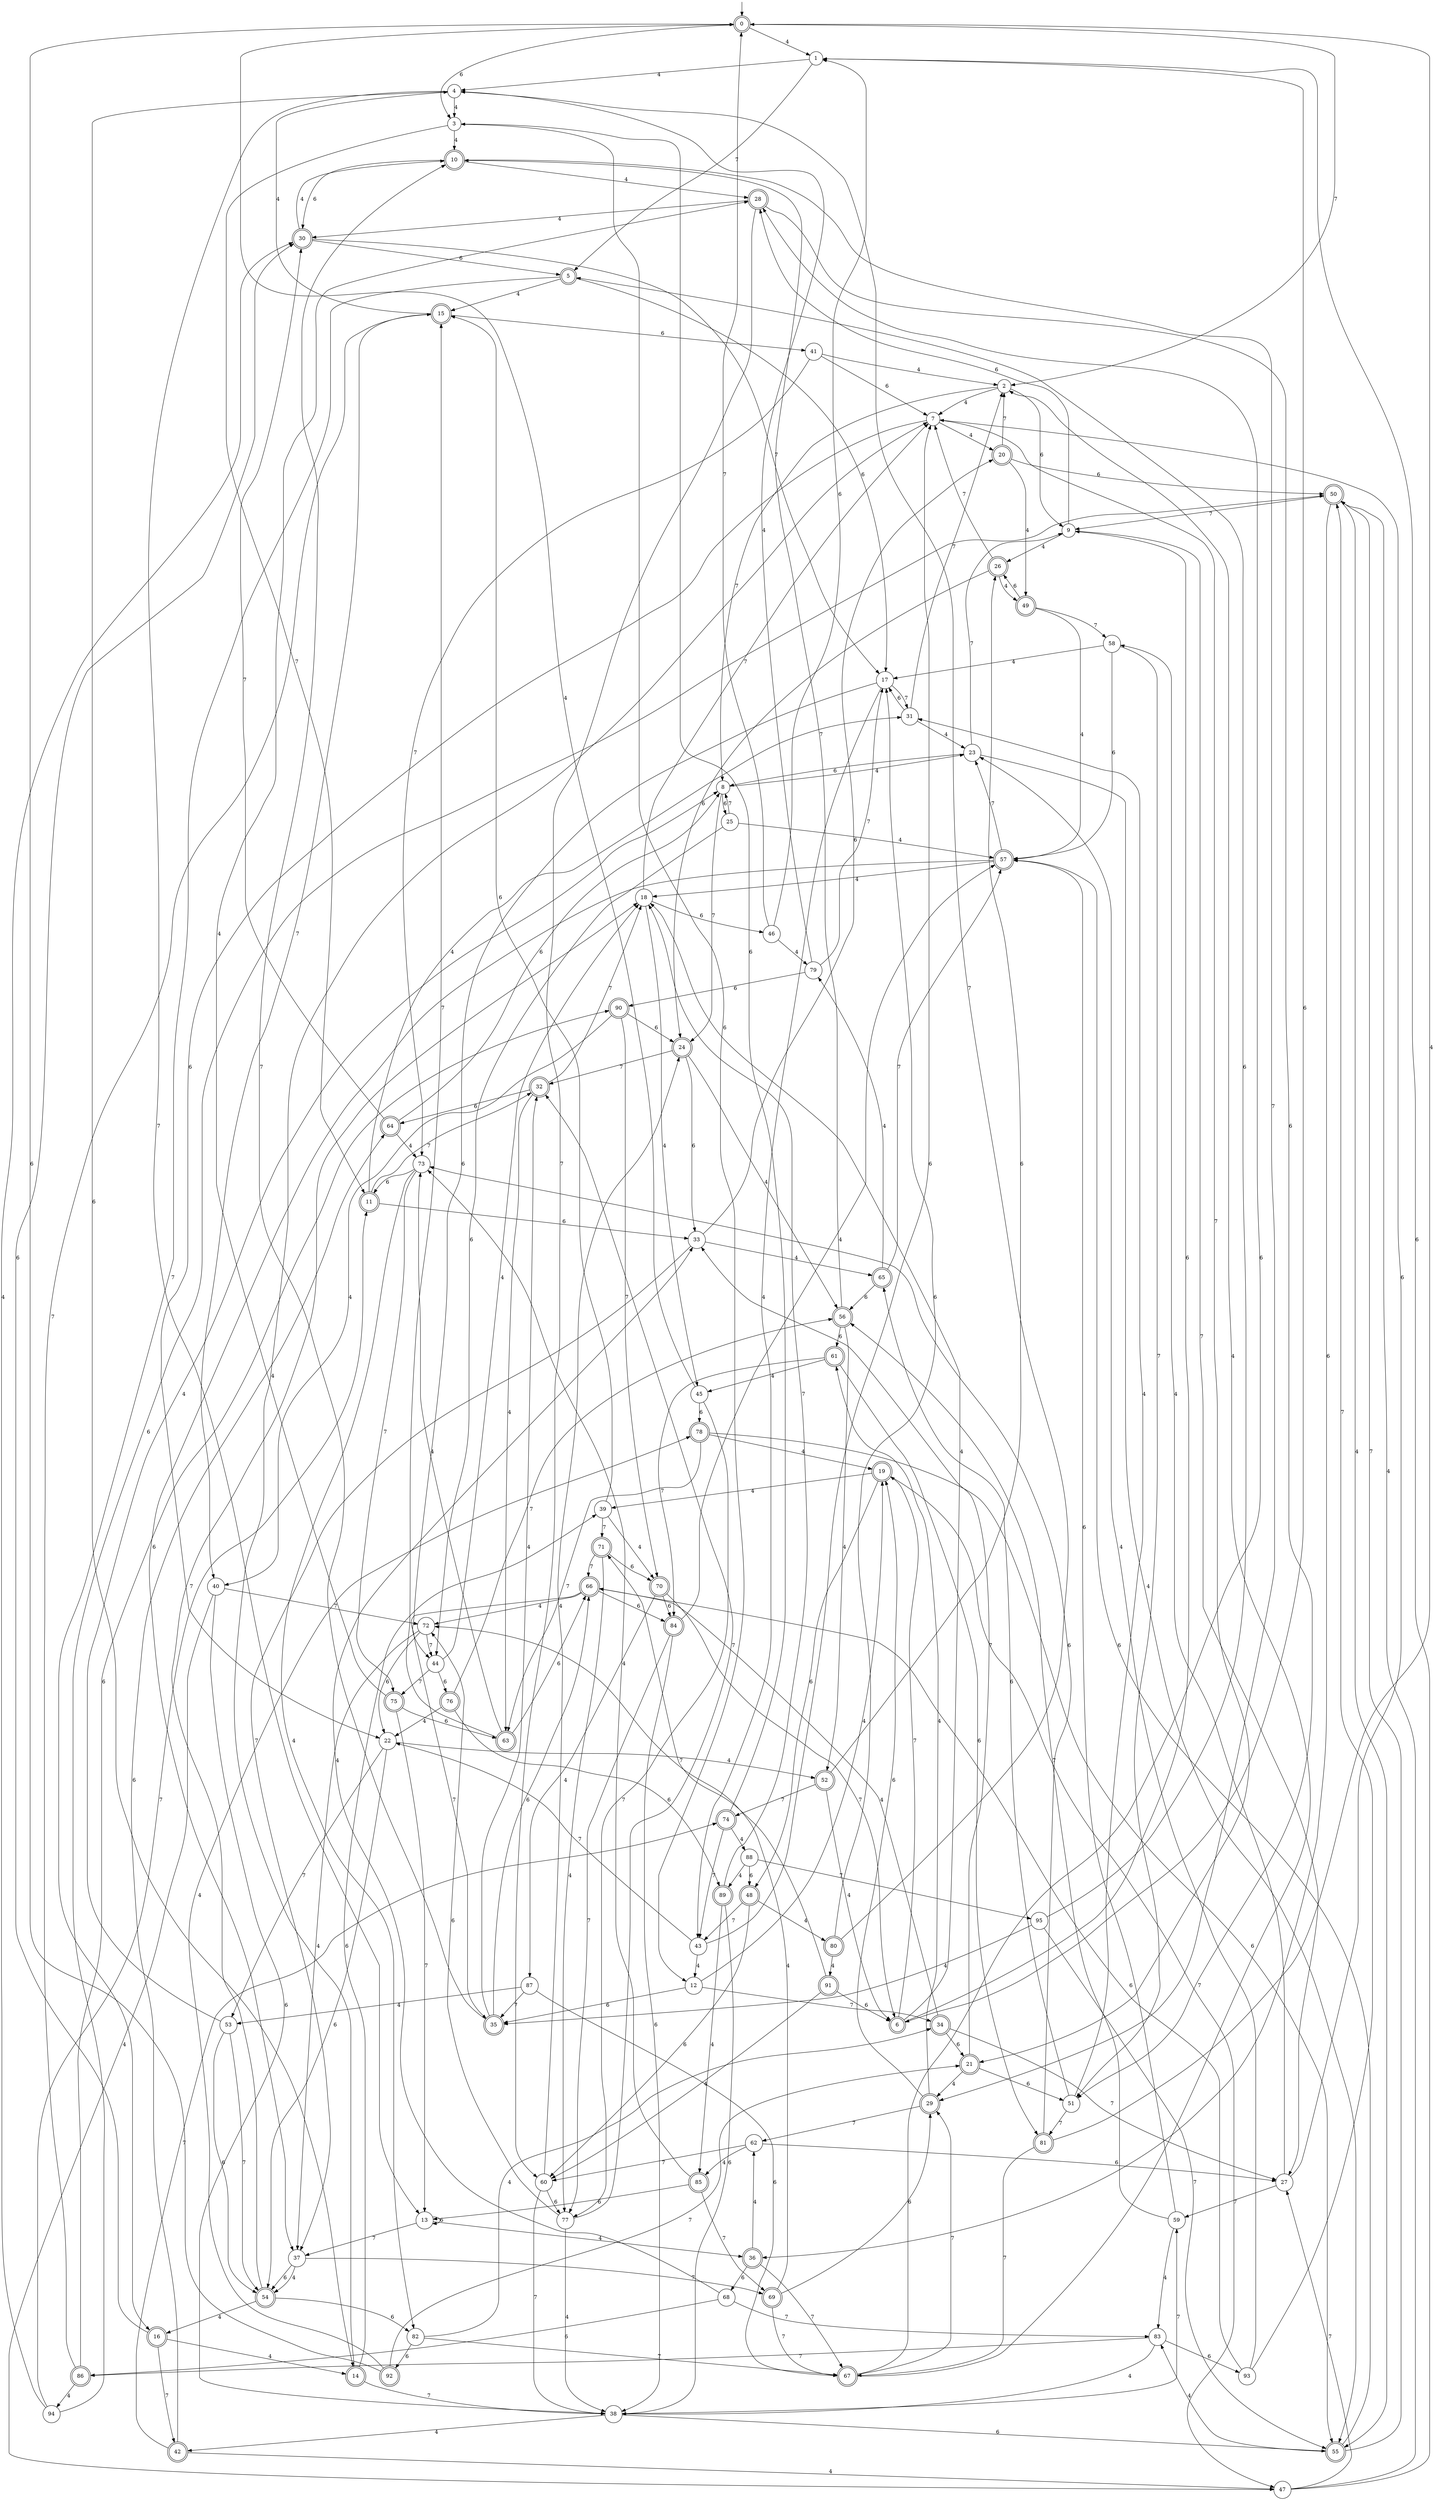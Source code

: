 digraph g {

	s0 [shape="doublecircle" label="0"];
	s1 [shape="circle" label="1"];
	s2 [shape="circle" label="2"];
	s3 [shape="circle" label="3"];
	s4 [shape="circle" label="4"];
	s5 [shape="doublecircle" label="5"];
	s6 [shape="doublecircle" label="6"];
	s7 [shape="circle" label="7"];
	s8 [shape="circle" label="8"];
	s9 [shape="circle" label="9"];
	s10 [shape="doublecircle" label="10"];
	s11 [shape="doublecircle" label="11"];
	s12 [shape="circle" label="12"];
	s13 [shape="circle" label="13"];
	s14 [shape="doublecircle" label="14"];
	s15 [shape="doublecircle" label="15"];
	s16 [shape="doublecircle" label="16"];
	s17 [shape="circle" label="17"];
	s18 [shape="circle" label="18"];
	s19 [shape="doublecircle" label="19"];
	s20 [shape="doublecircle" label="20"];
	s21 [shape="doublecircle" label="21"];
	s22 [shape="circle" label="22"];
	s23 [shape="circle" label="23"];
	s24 [shape="doublecircle" label="24"];
	s25 [shape="circle" label="25"];
	s26 [shape="doublecircle" label="26"];
	s27 [shape="circle" label="27"];
	s28 [shape="doublecircle" label="28"];
	s29 [shape="doublecircle" label="29"];
	s30 [shape="doublecircle" label="30"];
	s31 [shape="circle" label="31"];
	s32 [shape="doublecircle" label="32"];
	s33 [shape="circle" label="33"];
	s34 [shape="doublecircle" label="34"];
	s35 [shape="doublecircle" label="35"];
	s36 [shape="doublecircle" label="36"];
	s37 [shape="circle" label="37"];
	s38 [shape="circle" label="38"];
	s39 [shape="circle" label="39"];
	s40 [shape="circle" label="40"];
	s41 [shape="circle" label="41"];
	s42 [shape="doublecircle" label="42"];
	s43 [shape="circle" label="43"];
	s44 [shape="circle" label="44"];
	s45 [shape="circle" label="45"];
	s46 [shape="circle" label="46"];
	s47 [shape="circle" label="47"];
	s48 [shape="doublecircle" label="48"];
	s49 [shape="doublecircle" label="49"];
	s50 [shape="doublecircle" label="50"];
	s51 [shape="circle" label="51"];
	s52 [shape="doublecircle" label="52"];
	s53 [shape="circle" label="53"];
	s54 [shape="doublecircle" label="54"];
	s55 [shape="doublecircle" label="55"];
	s56 [shape="doublecircle" label="56"];
	s57 [shape="doublecircle" label="57"];
	s58 [shape="circle" label="58"];
	s59 [shape="circle" label="59"];
	s60 [shape="circle" label="60"];
	s61 [shape="doublecircle" label="61"];
	s62 [shape="circle" label="62"];
	s63 [shape="doublecircle" label="63"];
	s64 [shape="doublecircle" label="64"];
	s65 [shape="doublecircle" label="65"];
	s66 [shape="doublecircle" label="66"];
	s67 [shape="doublecircle" label="67"];
	s68 [shape="circle" label="68"];
	s69 [shape="doublecircle" label="69"];
	s70 [shape="doublecircle" label="70"];
	s71 [shape="doublecircle" label="71"];
	s72 [shape="circle" label="72"];
	s73 [shape="circle" label="73"];
	s74 [shape="doublecircle" label="74"];
	s75 [shape="doublecircle" label="75"];
	s76 [shape="doublecircle" label="76"];
	s77 [shape="circle" label="77"];
	s78 [shape="doublecircle" label="78"];
	s79 [shape="circle" label="79"];
	s80 [shape="doublecircle" label="80"];
	s81 [shape="doublecircle" label="81"];
	s82 [shape="circle" label="82"];
	s83 [shape="circle" label="83"];
	s84 [shape="doublecircle" label="84"];
	s85 [shape="doublecircle" label="85"];
	s86 [shape="doublecircle" label="86"];
	s87 [shape="circle" label="87"];
	s88 [shape="circle" label="88"];
	s89 [shape="doublecircle" label="89"];
	s90 [shape="doublecircle" label="90"];
	s91 [shape="doublecircle" label="91"];
	s92 [shape="doublecircle" label="92"];
	s93 [shape="circle" label="93"];
	s94 [shape="circle" label="94"];
	s95 [shape="circle" label="95"];
	s0 -> s1 [label="4"];
	s0 -> s2 [label="7"];
	s0 -> s3 [label="6"];
	s1 -> s4 [label="4"];
	s1 -> s5 [label="7"];
	s1 -> s6 [label="6"];
	s2 -> s7 [label="4"];
	s2 -> s8 [label="7"];
	s2 -> s9 [label="6"];
	s3 -> s10 [label="4"];
	s3 -> s11 [label="7"];
	s3 -> s12 [label="6"];
	s4 -> s3 [label="4"];
	s4 -> s13 [label="7"];
	s4 -> s14 [label="6"];
	s5 -> s15 [label="4"];
	s5 -> s16 [label="7"];
	s5 -> s17 [label="6"];
	s6 -> s18 [label="4"];
	s6 -> s19 [label="7"];
	s6 -> s9 [label="6"];
	s7 -> s20 [label="4"];
	s7 -> s21 [label="7"];
	s7 -> s22 [label="6"];
	s8 -> s23 [label="4"];
	s8 -> s24 [label="7"];
	s8 -> s25 [label="6"];
	s9 -> s26 [label="4"];
	s9 -> s27 [label="7"];
	s9 -> s28 [label="6"];
	s10 -> s28 [label="4"];
	s10 -> s29 [label="7"];
	s10 -> s30 [label="6"];
	s11 -> s31 [label="4"];
	s11 -> s32 [label="7"];
	s11 -> s33 [label="6"];
	s12 -> s19 [label="4"];
	s12 -> s34 [label="7"];
	s12 -> s35 [label="6"];
	s13 -> s36 [label="4"];
	s13 -> s37 [label="7"];
	s13 -> s13 [label="6"];
	s14 -> s7 [label="4"];
	s14 -> s38 [label="7"];
	s14 -> s39 [label="6"];
	s15 -> s4 [label="4"];
	s15 -> s40 [label="7"];
	s15 -> s41 [label="6"];
	s16 -> s14 [label="4"];
	s16 -> s42 [label="7"];
	s16 -> s30 [label="6"];
	s17 -> s43 [label="4"];
	s17 -> s31 [label="7"];
	s17 -> s44 [label="6"];
	s18 -> s45 [label="4"];
	s18 -> s7 [label="7"];
	s18 -> s46 [label="6"];
	s19 -> s39 [label="4"];
	s19 -> s47 [label="7"];
	s19 -> s48 [label="6"];
	s20 -> s49 [label="4"];
	s20 -> s2 [label="7"];
	s20 -> s50 [label="6"];
	s21 -> s29 [label="4"];
	s21 -> s33 [label="7"];
	s21 -> s51 [label="6"];
	s22 -> s52 [label="4"];
	s22 -> s53 [label="7"];
	s22 -> s54 [label="6"];
	s23 -> s55 [label="4"];
	s23 -> s9 [label="7"];
	s23 -> s8 [label="6"];
	s24 -> s56 [label="4"];
	s24 -> s32 [label="7"];
	s24 -> s33 [label="6"];
	s25 -> s57 [label="4"];
	s25 -> s8 [label="7"];
	s25 -> s44 [label="6"];
	s26 -> s49 [label="4"];
	s26 -> s7 [label="7"];
	s26 -> s24 [label="6"];
	s27 -> s58 [label="4"];
	s27 -> s59 [label="7"];
	s27 -> s7 [label="6"];
	s28 -> s30 [label="4"];
	s28 -> s60 [label="7"];
	s28 -> s51 [label="6"];
	s29 -> s61 [label="4"];
	s29 -> s62 [label="7"];
	s29 -> s19 [label="6"];
	s30 -> s10 [label="4"];
	s30 -> s17 [label="7"];
	s30 -> s5 [label="6"];
	s31 -> s23 [label="4"];
	s31 -> s2 [label="7"];
	s31 -> s17 [label="6"];
	s32 -> s63 [label="4"];
	s32 -> s18 [label="7"];
	s32 -> s64 [label="6"];
	s33 -> s65 [label="4"];
	s33 -> s37 [label="7"];
	s33 -> s20 [label="6"];
	s34 -> s66 [label="4"];
	s34 -> s27 [label="7"];
	s34 -> s21 [label="6"];
	s35 -> s32 [label="4"];
	s35 -> s10 [label="7"];
	s35 -> s66 [label="6"];
	s36 -> s62 [label="4"];
	s36 -> s67 [label="7"];
	s36 -> s68 [label="6"];
	s37 -> s54 [label="4"];
	s37 -> s69 [label="7"];
	s37 -> s54 [label="6"];
	s38 -> s42 [label="4"];
	s38 -> s59 [label="7"];
	s38 -> s55 [label="6"];
	s39 -> s70 [label="4"];
	s39 -> s71 [label="7"];
	s39 -> s15 [label="6"];
	s40 -> s47 [label="4"];
	s40 -> s72 [label="7"];
	s40 -> s38 [label="6"];
	s41 -> s2 [label="4"];
	s41 -> s73 [label="7"];
	s41 -> s7 [label="6"];
	s42 -> s47 [label="4"];
	s42 -> s74 [label="7"];
	s42 -> s64 [label="6"];
	s43 -> s12 [label="4"];
	s43 -> s22 [label="7"];
	s43 -> s7 [label="6"];
	s44 -> s18 [label="4"];
	s44 -> s75 [label="7"];
	s44 -> s76 [label="6"];
	s45 -> s0 [label="4"];
	s45 -> s77 [label="7"];
	s45 -> s78 [label="6"];
	s46 -> s79 [label="4"];
	s46 -> s0 [label="7"];
	s46 -> s1 [label="6"];
	s47 -> s50 [label="4"];
	s47 -> s27 [label="7"];
	s47 -> s1 [label="6"];
	s48 -> s80 [label="4"];
	s48 -> s43 [label="7"];
	s48 -> s60 [label="6"];
	s49 -> s57 [label="4"];
	s49 -> s58 [label="7"];
	s49 -> s26 [label="6"];
	s50 -> s55 [label="4"];
	s50 -> s9 [label="7"];
	s50 -> s36 [label="6"];
	s51 -> s31 [label="4"];
	s51 -> s81 [label="7"];
	s51 -> s65 [label="6"];
	s52 -> s6 [label="4"];
	s52 -> s74 [label="7"];
	s52 -> s26 [label="6"];
	s53 -> s8 [label="4"];
	s53 -> s54 [label="7"];
	s53 -> s54 [label="6"];
	s54 -> s16 [label="4"];
	s54 -> s18 [label="7"];
	s54 -> s82 [label="6"];
	s55 -> s83 [label="4"];
	s55 -> s50 [label="7"];
	s55 -> s57 [label="6"];
	s56 -> s52 [label="4"];
	s56 -> s10 [label="7"];
	s56 -> s61 [label="6"];
	s57 -> s18 [label="4"];
	s57 -> s23 [label="7"];
	s57 -> s37 [label="6"];
	s58 -> s17 [label="4"];
	s58 -> s51 [label="7"];
	s58 -> s57 [label="6"];
	s59 -> s83 [label="4"];
	s59 -> s56 [label="7"];
	s59 -> s57 [label="6"];
	s60 -> s24 [label="4"];
	s60 -> s38 [label="7"];
	s60 -> s77 [label="6"];
	s61 -> s45 [label="4"];
	s61 -> s84 [label="7"];
	s61 -> s81 [label="6"];
	s62 -> s85 [label="4"];
	s62 -> s60 [label="7"];
	s62 -> s27 [label="6"];
	s63 -> s73 [label="4"];
	s63 -> s15 [label="7"];
	s63 -> s66 [label="6"];
	s64 -> s73 [label="4"];
	s64 -> s30 [label="7"];
	s64 -> s8 [label="6"];
	s65 -> s79 [label="4"];
	s65 -> s57 [label="7"];
	s65 -> s56 [label="6"];
	s66 -> s72 [label="4"];
	s66 -> s35 [label="7"];
	s66 -> s84 [label="6"];
	s67 -> s2 [label="4"];
	s67 -> s29 [label="7"];
	s67 -> s28 [label="6"];
	s68 -> s33 [label="4"];
	s68 -> s83 [label="7"];
	s68 -> s86 [label="6"];
	s69 -> s72 [label="4"];
	s69 -> s67 [label="7"];
	s69 -> s29 [label="6"];
	s70 -> s87 [label="4"];
	s70 -> s6 [label="7"];
	s70 -> s84 [label="6"];
	s71 -> s77 [label="4"];
	s71 -> s66 [label="7"];
	s71 -> s70 [label="6"];
	s72 -> s37 [label="4"];
	s72 -> s44 [label="7"];
	s72 -> s22 [label="6"];
	s73 -> s82 [label="4"];
	s73 -> s75 [label="7"];
	s73 -> s11 [label="6"];
	s74 -> s88 [label="4"];
	s74 -> s43 [label="7"];
	s74 -> s3 [label="6"];
	s75 -> s28 [label="4"];
	s75 -> s13 [label="7"];
	s75 -> s63 [label="6"];
	s76 -> s22 [label="4"];
	s76 -> s56 [label="7"];
	s76 -> s89 [label="6"];
	s77 -> s38 [label="4"];
	s77 -> s32 [label="7"];
	s77 -> s72 [label="6"];
	s78 -> s19 [label="4"];
	s78 -> s63 [label="7"];
	s78 -> s55 [label="6"];
	s79 -> s4 [label="4"];
	s79 -> s17 [label="7"];
	s79 -> s90 [label="6"];
	s80 -> s91 [label="4"];
	s80 -> s4 [label="7"];
	s80 -> s17 [label="6"];
	s81 -> s0 [label="4"];
	s81 -> s67 [label="7"];
	s81 -> s73 [label="6"];
	s82 -> s34 [label="4"];
	s82 -> s67 [label="7"];
	s82 -> s92 [label="6"];
	s83 -> s38 [label="4"];
	s83 -> s86 [label="7"];
	s83 -> s93 [label="6"];
	s84 -> s57 [label="4"];
	s84 -> s77 [label="7"];
	s84 -> s38 [label="6"];
	s85 -> s73 [label="4"];
	s85 -> s69 [label="7"];
	s85 -> s13 [label="6"];
	s86 -> s94 [label="4"];
	s86 -> s15 [label="7"];
	s86 -> s90 [label="6"];
	s87 -> s53 [label="4"];
	s87 -> s35 [label="7"];
	s87 -> s67 [label="6"];
	s88 -> s89 [label="4"];
	s88 -> s95 [label="7"];
	s88 -> s48 [label="6"];
	s89 -> s85 [label="4"];
	s89 -> s18 [label="7"];
	s89 -> s38 [label="6"];
	s90 -> s40 [label="4"];
	s90 -> s70 [label="7"];
	s90 -> s24 [label="6"];
	s91 -> s60 [label="4"];
	s91 -> s71 [label="7"];
	s91 -> s6 [label="6"];
	s92 -> s78 [label="4"];
	s92 -> s21 [label="7"];
	s92 -> s0 [label="6"];
	s93 -> s23 [label="4"];
	s93 -> s50 [label="7"];
	s93 -> s66 [label="6"];
	s94 -> s30 [label="4"];
	s94 -> s11 [label="7"];
	s94 -> s50 [label="6"];
	s95 -> s35 [label="4"];
	s95 -> s55 [label="7"];
	s95 -> s5 [label="6"];

__start0 [label="" shape="none" width="0" height="0"];
__start0 -> s0;

}
